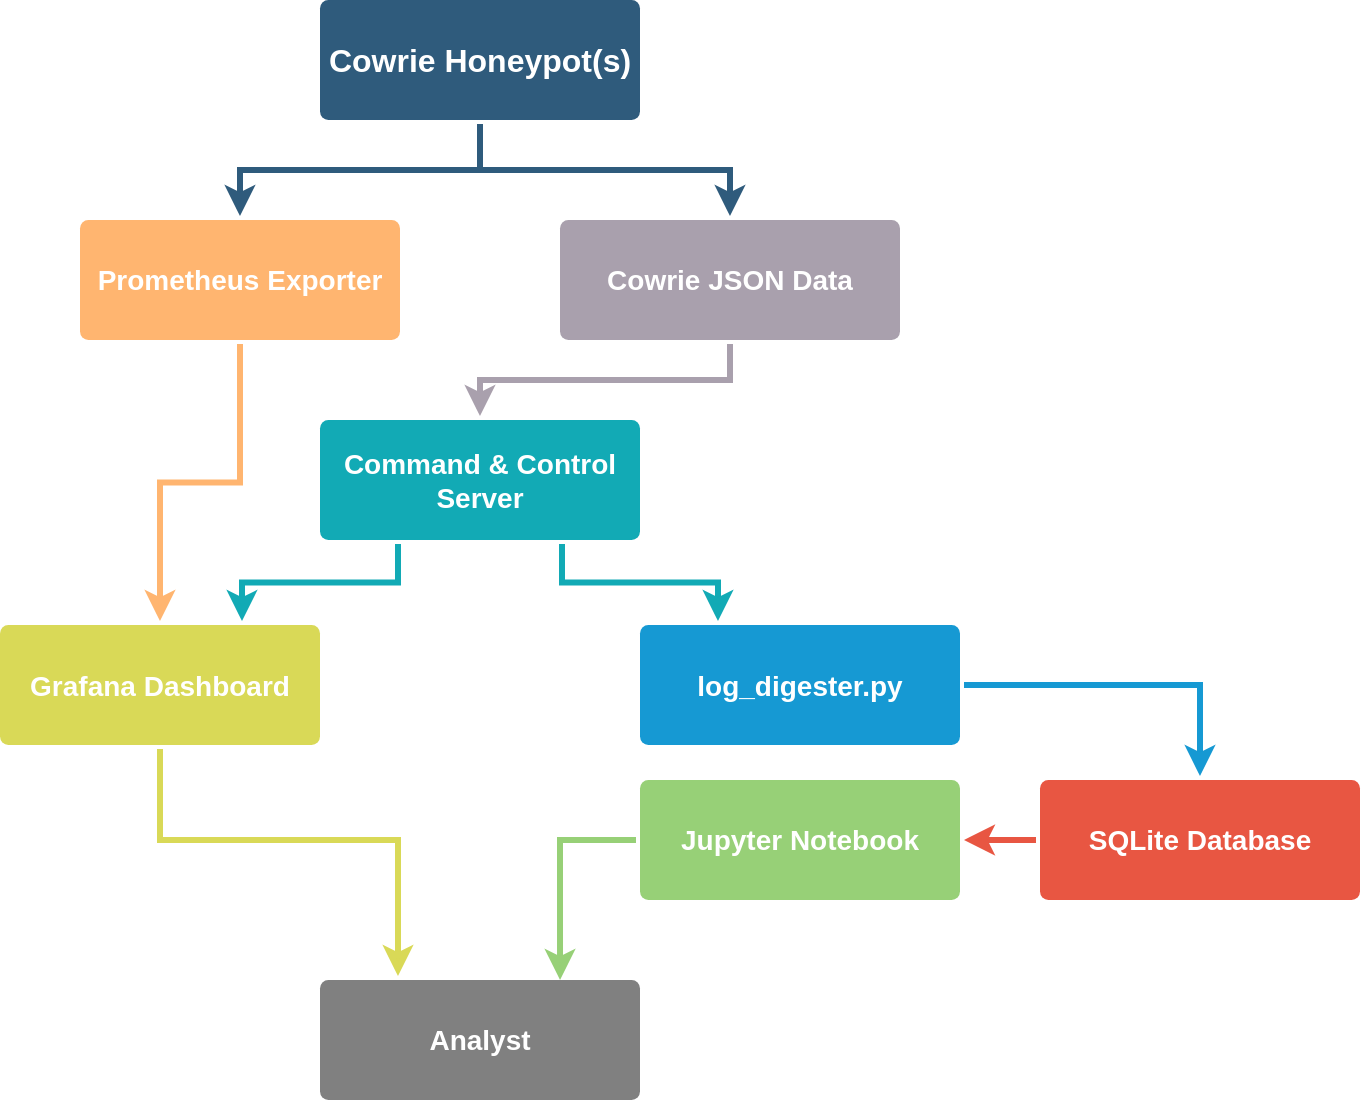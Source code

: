 <mxfile version="10.9.4" type="device"><diagram id="6a731a19-8d31-9384-78a2-239565b7b9f0" name="Page-1"><mxGraphModel dx="1422" dy="769" grid="1" gridSize="10" guides="1" tooltips="1" connect="1" arrows="1" fold="1" page="1" pageScale="1" pageWidth="1169" pageHeight="827" background="#ffffff" math="0" shadow="0"><root><mxCell id="0"/><mxCell id="1" parent="0"/><mxCell id="ZyfN3nULBqu2bI01Y6Bc-1796" style="edgeStyle=orthogonalEdgeStyle;rounded=0;orthogonalLoop=1;jettySize=auto;html=1;strokeColor=#2F5B7C;strokeWidth=3;fontColor=#FFFFFF;" edge="1" parent="1" source="1749" target="1763"><mxGeometry relative="1" as="geometry"/></mxCell><mxCell id="ZyfN3nULBqu2bI01Y6Bc-1797" style="edgeStyle=orthogonalEdgeStyle;rounded=0;orthogonalLoop=1;jettySize=auto;html=1;exitX=0.5;exitY=1;exitDx=0;exitDy=0;entryX=0.5;entryY=0;entryDx=0;entryDy=0;strokeColor=#2F5B7C;strokeWidth=3;fontColor=#FFFFFF;" edge="1" parent="1" source="1749" target="1778"><mxGeometry relative="1" as="geometry"/></mxCell><mxCell id="1749" value="Cowrie Honeypot(s)" style="rounded=1;whiteSpace=wrap;html=1;shadow=0;labelBackgroundColor=none;strokeColor=none;strokeWidth=3;fillColor=#2F5B7C;fontFamily=Helvetica;fontSize=16;fontColor=#FFFFFF;align=center;fontStyle=1;spacing=5;arcSize=7;perimeterSpacing=2;" parent="1" vertex="1"><mxGeometry x="480" y="60" width="160" height="60" as="geometry"/></mxCell><mxCell id="1751" value="" style="edgeStyle=none;rounded=1;jumpStyle=none;html=1;shadow=0;labelBackgroundColor=none;startArrow=none;startFill=0;jettySize=auto;orthogonalLoop=1;strokeColor=#E85642;strokeWidth=3;fontFamily=Helvetica;fontSize=14;fontColor=#FFFFFF;spacing=5;fontStyle=1;fillColor=#b0e3e6;" parent="1" source="1753" target="1755" edge="1"><mxGeometry relative="1" as="geometry"/></mxCell><mxCell id="1753" value="SQLite Database" style="rounded=1;whiteSpace=wrap;html=1;shadow=0;labelBackgroundColor=none;strokeColor=none;strokeWidth=3;fillColor=#e85642;fontFamily=Helvetica;fontSize=14;fontColor=#FFFFFF;align=center;spacing=5;fontStyle=1;arcSize=7;perimeterSpacing=2;" parent="1" vertex="1"><mxGeometry x="840" y="450" width="160" height="60" as="geometry"/></mxCell><mxCell id="ZyfN3nULBqu2bI01Y6Bc-1813" style="edgeStyle=orthogonalEdgeStyle;rounded=0;orthogonalLoop=1;jettySize=auto;html=1;exitX=0;exitY=0.5;exitDx=0;exitDy=0;strokeColor=#97D077;strokeWidth=3;fontColor=#FFFFFF;entryX=0.744;entryY=0.031;entryDx=0;entryDy=0;entryPerimeter=0;" edge="1" parent="1" source="1755" target="ZyfN3nULBqu2bI01Y6Bc-1810"><mxGeometry relative="1" as="geometry"><mxPoint x="600" y="540" as="targetPoint"/><Array as="points"><mxPoint x="600" y="480"/></Array></mxGeometry></mxCell><mxCell id="1755" value="&lt;b&gt;Jupyter Notebook&lt;br&gt;&lt;/b&gt;" style="rounded=1;whiteSpace=wrap;html=1;shadow=0;labelBackgroundColor=none;strokeColor=none;strokeWidth=3;fillColor=#97D077;fontFamily=Helvetica;fontSize=14;fontColor=#FFFFFF;align=center;spacing=5;fontStyle=0;arcSize=7;perimeterSpacing=2;" parent="1" vertex="1"><mxGeometry x="640" y="450" width="160" height="60" as="geometry"/></mxCell><mxCell id="ZyfN3nULBqu2bI01Y6Bc-1800" style="edgeStyle=orthogonalEdgeStyle;rounded=0;orthogonalLoop=1;jettySize=auto;html=1;strokeColor=#1699D3;strokeWidth=3;fontColor=#FFFFFF;" edge="1" parent="1" source="1760" target="1753"><mxGeometry relative="1" as="geometry"/></mxCell><mxCell id="1760" value="log_digester.py" style="rounded=1;whiteSpace=wrap;html=1;shadow=0;labelBackgroundColor=none;strokeColor=none;strokeWidth=3;fillColor=#1699D3;fontFamily=Helvetica;fontSize=14;fontColor=#FFFFFF;align=center;spacing=5;fontStyle=1;arcSize=7;perimeterSpacing=2;" parent="1" vertex="1"><mxGeometry x="640" y="372.5" width="160" height="60" as="geometry"/></mxCell><mxCell id="ZyfN3nULBqu2bI01Y6Bc-1804" style="edgeStyle=orthogonalEdgeStyle;rounded=0;orthogonalLoop=1;jettySize=auto;html=1;exitX=0.5;exitY=1;exitDx=0;exitDy=0;strokeColor=#FFB570;strokeWidth=3;fontColor=#FFFFFF;" edge="1" parent="1" source="1763" target="ZyfN3nULBqu2bI01Y6Bc-1801"><mxGeometry relative="1" as="geometry"/></mxCell><mxCell id="1763" value="Prometheus Exporter" style="rounded=1;whiteSpace=wrap;html=1;shadow=0;labelBackgroundColor=none;strokeColor=none;strokeWidth=3;fillColor=#FFB570;fontFamily=Helvetica;fontSize=14;fontColor=#FFFFFF;align=center;spacing=5;arcSize=7;perimeterSpacing=2;fontStyle=1" parent="1" vertex="1"><mxGeometry x="360" y="170" width="160" height="60" as="geometry"/></mxCell><mxCell id="ZyfN3nULBqu2bI01Y6Bc-1799" style="edgeStyle=orthogonalEdgeStyle;rounded=0;orthogonalLoop=1;jettySize=auto;html=1;entryX=0.25;entryY=0;entryDx=0;entryDy=0;strokeColor=#12AAB5;strokeWidth=3;fontColor=#FFFFFF;exitX=0.75;exitY=1;exitDx=0;exitDy=0;" edge="1" parent="1" source="1771" target="1760"><mxGeometry relative="1" as="geometry"/></mxCell><mxCell id="ZyfN3nULBqu2bI01Y6Bc-1805" style="edgeStyle=orthogonalEdgeStyle;rounded=0;orthogonalLoop=1;jettySize=auto;html=1;exitX=0.25;exitY=1;exitDx=0;exitDy=0;entryX=0.75;entryY=0;entryDx=0;entryDy=0;strokeColor=#12AAB5;strokeWidth=3;fontColor=#FFFFFF;" edge="1" parent="1" source="1771" target="ZyfN3nULBqu2bI01Y6Bc-1801"><mxGeometry relative="1" as="geometry"/></mxCell><mxCell id="1771" value="Command &amp;amp; Control Server" style="rounded=1;whiteSpace=wrap;html=1;shadow=0;labelBackgroundColor=none;strokeColor=none;strokeWidth=3;fillColor=#12AAB5;fontFamily=Helvetica;fontSize=14;fontColor=#FFFFFF;align=center;spacing=5;fontStyle=1;arcSize=7;perimeterSpacing=2;gradientColor=none;" parent="1" vertex="1"><mxGeometry x="480" y="270" width="160" height="60" as="geometry"/></mxCell><mxCell id="ZyfN3nULBqu2bI01Y6Bc-1798" style="edgeStyle=orthogonalEdgeStyle;rounded=0;orthogonalLoop=1;jettySize=auto;html=1;exitX=0.5;exitY=1;exitDx=0;exitDy=0;strokeColor=#A9A0AD;strokeWidth=3;fontColor=#FFFFFF;fillColor=#e1d5e7;" edge="1" parent="1" source="1778" target="1771"><mxGeometry relative="1" as="geometry"/></mxCell><mxCell id="1778" value="Cowrie JSON Data" style="rounded=1;whiteSpace=wrap;html=1;shadow=0;labelBackgroundColor=none;strokeWidth=3;fontFamily=Helvetica;fontSize=14;align=center;spacing=5;fontStyle=1;arcSize=7;perimeterSpacing=2;fillColor=#A9A0AD;strokeColor=none;fontColor=#FFFFFF;" parent="1" vertex="1"><mxGeometry x="600" y="170" width="170" height="60" as="geometry"/></mxCell><mxCell id="ZyfN3nULBqu2bI01Y6Bc-1811" style="edgeStyle=orthogonalEdgeStyle;rounded=0;orthogonalLoop=1;jettySize=auto;html=1;exitX=0.5;exitY=1;exitDx=0;exitDy=0;strokeColor=#D9D957;strokeWidth=3;fontColor=#FFFFFF;" edge="1" parent="1" source="ZyfN3nULBqu2bI01Y6Bc-1801"><mxGeometry relative="1" as="geometry"><mxPoint x="519" y="548" as="targetPoint"/><Array as="points"><mxPoint x="400" y="480"/><mxPoint x="519" y="480"/></Array></mxGeometry></mxCell><mxCell id="ZyfN3nULBqu2bI01Y6Bc-1801" value="Grafana Dashboard" style="rounded=1;whiteSpace=wrap;html=1;shadow=0;labelBackgroundColor=none;strokeColor=none;strokeWidth=3;fillColor=#D9D957;fontFamily=Helvetica;fontSize=14;align=center;spacing=5;fontStyle=1;arcSize=7;perimeterSpacing=2;fontColor=#FFFFFF;" vertex="1" parent="1"><mxGeometry x="320" y="372.5" width="160" height="60" as="geometry"/></mxCell><mxCell id="ZyfN3nULBqu2bI01Y6Bc-1810" value="Analyst" style="rounded=1;whiteSpace=wrap;html=1;shadow=0;labelBackgroundColor=none;strokeColor=none;strokeWidth=3;fillColor=#808080;fontFamily=Helvetica;fontSize=14;fontColor=#FFFFFF;align=center;spacing=5;fontStyle=1;arcSize=7;perimeterSpacing=2;gradientColor=none;" vertex="1" parent="1"><mxGeometry x="480" y="550" width="160" height="60" as="geometry"/></mxCell></root></mxGraphModel></diagram></mxfile>